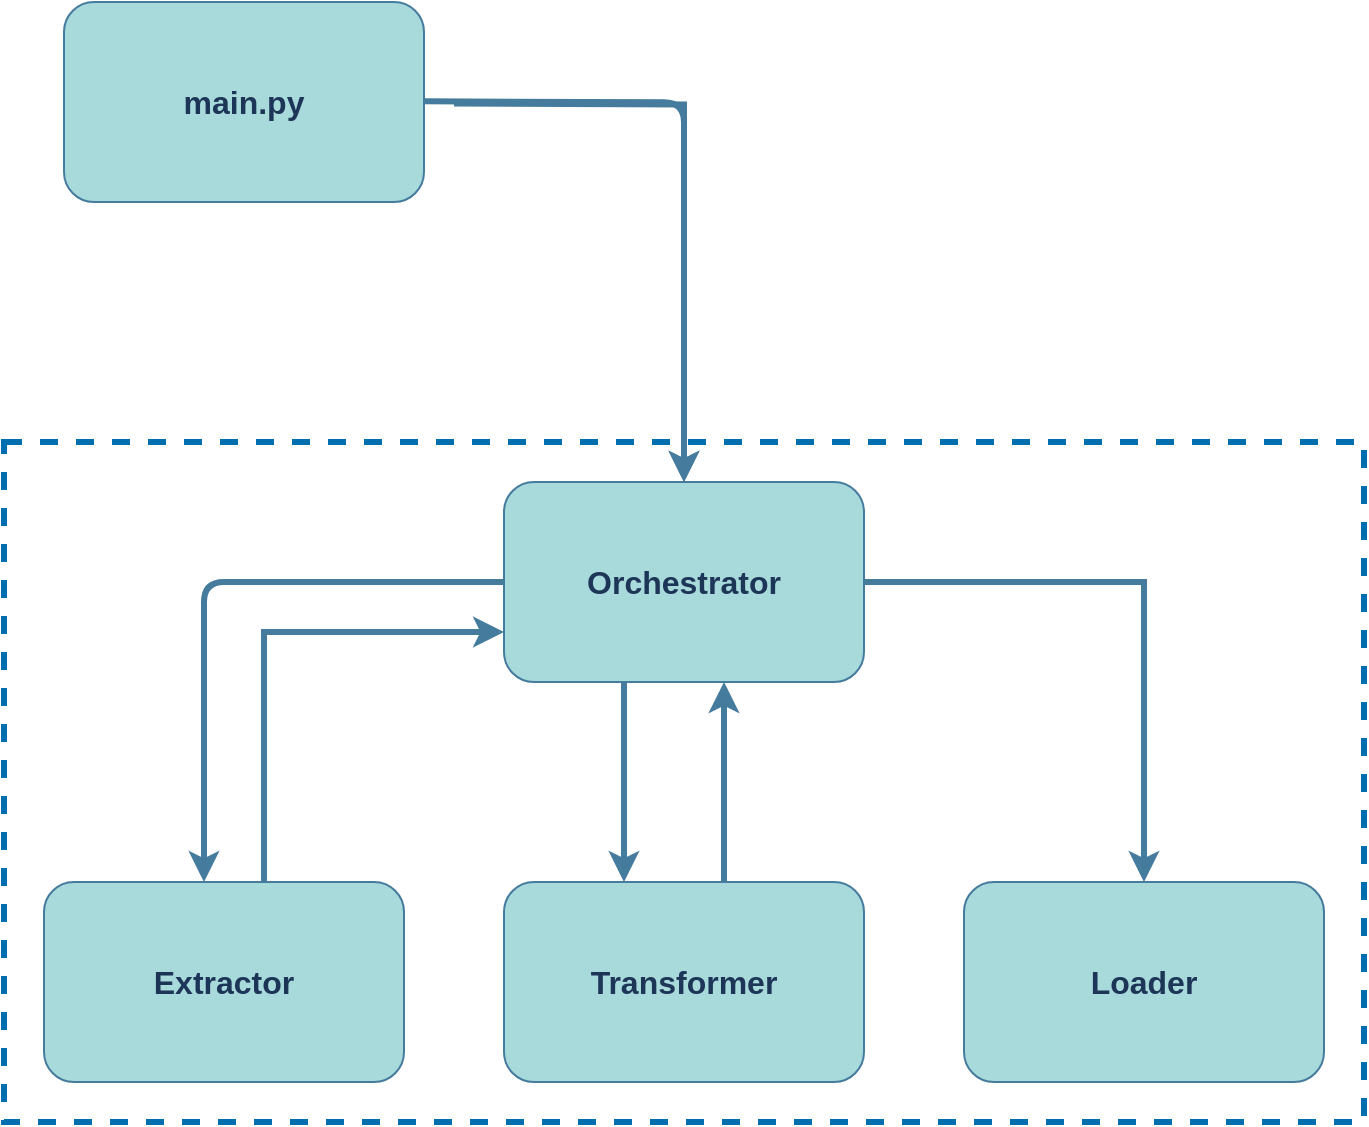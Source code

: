 <mxfile>
    <diagram id="gEjUndhrbWOlmoZf2_Jj" name="Page-1">
        <mxGraphModel dx="668" dy="271" grid="1" gridSize="10" guides="1" tooltips="1" connect="1" arrows="1" fold="1" page="1" pageScale="1" pageWidth="850" pageHeight="1100" background="none" math="0" shadow="0">
            <root>
                <mxCell id="0"/>
                <mxCell id="1" parent="0"/>
                <mxCell id="16" value="" style="rounded=0;whiteSpace=wrap;html=1;sketch=0;strokeColor=#006EAF;strokeWidth=3;dashed=1;fontColor=#ffffff;fillColor=none;" parent="1" vertex="1">
                    <mxGeometry x="80" y="240" width="680" height="340" as="geometry"/>
                </mxCell>
                <mxCell id="4" style="edgeStyle=orthogonalEdgeStyle;rounded=0;orthogonalLoop=1;jettySize=auto;html=1;labelBackgroundColor=#F1FAEE;strokeColor=#457B9D;fontColor=#1D3557;strokeWidth=3;" parent="1" target="3" edge="1">
                    <mxGeometry relative="1" as="geometry">
                        <mxPoint x="305" y="70.8" as="sourcePoint"/>
                    </mxGeometry>
                </mxCell>
                <mxCell id="15" value="" style="edgeStyle=orthogonalEdgeStyle;curved=0;rounded=1;sketch=0;orthogonalLoop=1;jettySize=auto;html=1;strokeColor=#457B9D;strokeWidth=3;fillColor=#A8DADC;fontColor=#1D3557;exitX=1;exitY=0.5;exitDx=0;exitDy=0;" parent="1" target="3" edge="1">
                    <mxGeometry relative="1" as="geometry">
                        <mxPoint x="290" y="69.67" as="sourcePoint"/>
                    </mxGeometry>
                </mxCell>
                <mxCell id="11" value="" style="edgeStyle=orthogonalEdgeStyle;rounded=0;orthogonalLoop=1;jettySize=auto;html=1;labelBackgroundColor=#F1FAEE;strokeColor=#457B9D;fontColor=#1D3557;strokeWidth=3;" parent="1" source="3" target="7" edge="1">
                    <mxGeometry relative="1" as="geometry">
                        <Array as="points">
                            <mxPoint x="390" y="410"/>
                            <mxPoint x="390" y="410"/>
                        </Array>
                    </mxGeometry>
                </mxCell>
                <mxCell id="13" style="edgeStyle=orthogonalEdgeStyle;rounded=0;orthogonalLoop=1;jettySize=auto;html=1;entryX=0.5;entryY=0;entryDx=0;entryDy=0;labelBackgroundColor=#F1FAEE;strokeColor=#457B9D;fontColor=#1D3557;strokeWidth=3;" parent="1" source="3" target="8" edge="1">
                    <mxGeometry relative="1" as="geometry"/>
                </mxCell>
                <mxCell id="14" style="edgeStyle=orthogonalEdgeStyle;curved=0;rounded=1;sketch=0;orthogonalLoop=1;jettySize=auto;html=1;strokeColor=#457B9D;strokeWidth=3;fillColor=#A8DADC;fontColor=#1D3557;" parent="1" source="3" target="6" edge="1">
                    <mxGeometry relative="1" as="geometry">
                        <Array as="points">
                            <mxPoint x="180" y="310"/>
                        </Array>
                    </mxGeometry>
                </mxCell>
                <mxCell id="3" value="&lt;span style=&quot;font-size: 16px&quot;&gt;&lt;b&gt;Orchestrator&lt;/b&gt;&lt;/span&gt;" style="rounded=1;whiteSpace=wrap;html=1;fillColor=#A8DADC;strokeColor=#457B9D;fontColor=#1D3557;" parent="1" vertex="1">
                    <mxGeometry x="330" y="260" width="180" height="100" as="geometry"/>
                </mxCell>
                <mxCell id="10" style="edgeStyle=orthogonalEdgeStyle;rounded=0;orthogonalLoop=1;jettySize=auto;html=1;entryX=0;entryY=0.75;entryDx=0;entryDy=0;labelBackgroundColor=#F1FAEE;strokeColor=#457B9D;fontColor=#1D3557;strokeWidth=3;" parent="1" source="6" target="3" edge="1">
                    <mxGeometry relative="1" as="geometry">
                        <Array as="points">
                            <mxPoint x="210" y="335"/>
                        </Array>
                    </mxGeometry>
                </mxCell>
                <mxCell id="6" value="&lt;span style=&quot;font-size: 16px&quot;&gt;&lt;b&gt;Extractor&lt;/b&gt;&lt;/span&gt;" style="rounded=1;whiteSpace=wrap;html=1;fillColor=#A8DADC;strokeColor=#457B9D;fontColor=#1D3557;" parent="1" vertex="1">
                    <mxGeometry x="100" y="460" width="180" height="100" as="geometry"/>
                </mxCell>
                <mxCell id="12" value="" style="edgeStyle=orthogonalEdgeStyle;rounded=0;orthogonalLoop=1;jettySize=auto;html=1;labelBackgroundColor=#F1FAEE;strokeColor=#457B9D;fontColor=#1D3557;strokeWidth=3;" parent="1" source="7" target="3" edge="1">
                    <mxGeometry relative="1" as="geometry">
                        <Array as="points">
                            <mxPoint x="440" y="410"/>
                            <mxPoint x="440" y="410"/>
                        </Array>
                    </mxGeometry>
                </mxCell>
                <mxCell id="7" value="&lt;b&gt;&lt;span style=&quot;font-size: 16px&quot;&gt;Transformer&lt;/span&gt;&lt;br&gt;&lt;/b&gt;" style="rounded=1;whiteSpace=wrap;html=1;fillColor=#A8DADC;strokeColor=#457B9D;fontColor=#1D3557;" parent="1" vertex="1">
                    <mxGeometry x="330" y="460" width="180" height="100" as="geometry"/>
                </mxCell>
                <mxCell id="8" value="&lt;span style=&quot;font-size: 16px&quot;&gt;&lt;b&gt;Loader&lt;/b&gt;&lt;/span&gt;" style="rounded=1;whiteSpace=wrap;html=1;fillColor=#A8DADC;strokeColor=#457B9D;fontColor=#1D3557;" parent="1" vertex="1">
                    <mxGeometry x="560" y="460" width="180" height="100" as="geometry"/>
                </mxCell>
                <mxCell id="21" value="&lt;span style=&quot;font-size: 16px&quot;&gt;&lt;b&gt;main.py&lt;/b&gt;&lt;/span&gt;" style="rounded=1;whiteSpace=wrap;html=1;fillColor=#A8DADC;strokeColor=#457B9D;fontColor=#1D3557;" vertex="1" parent="1">
                    <mxGeometry x="110" y="20" width="180" height="100" as="geometry"/>
                </mxCell>
            </root>
        </mxGraphModel>
    </diagram>
</mxfile>